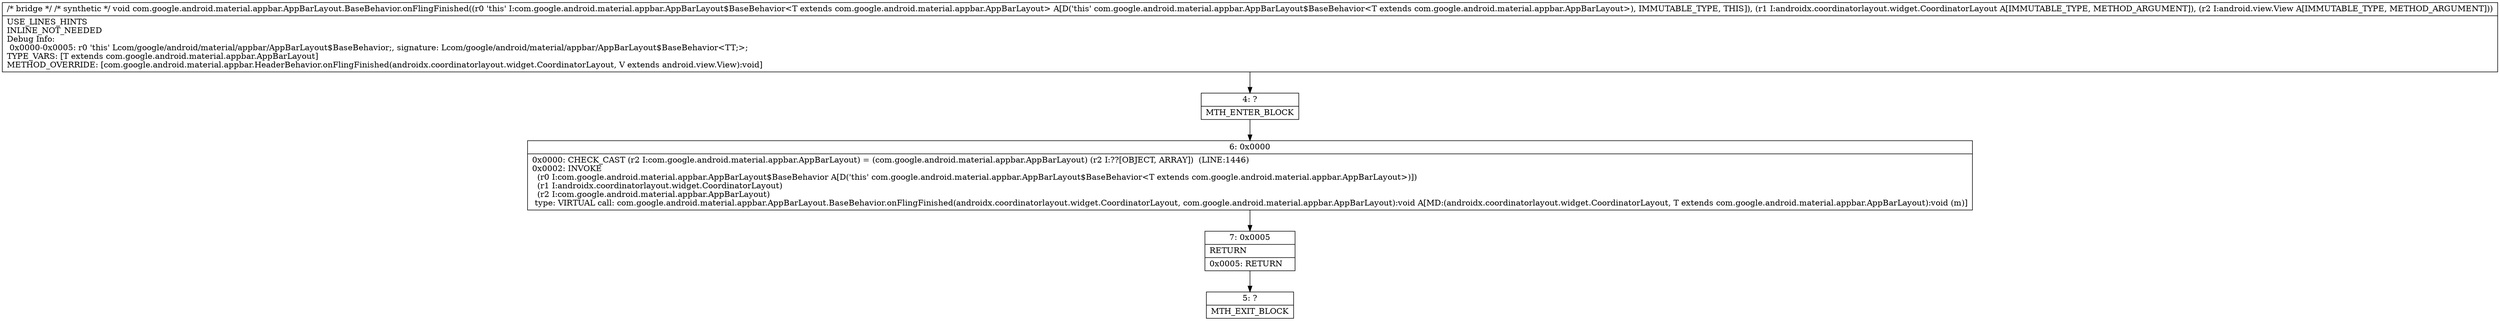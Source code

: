 digraph "CFG forcom.google.android.material.appbar.AppBarLayout.BaseBehavior.onFlingFinished(Landroidx\/coordinatorlayout\/widget\/CoordinatorLayout;Landroid\/view\/View;)V" {
Node_4 [shape=record,label="{4\:\ ?|MTH_ENTER_BLOCK\l}"];
Node_6 [shape=record,label="{6\:\ 0x0000|0x0000: CHECK_CAST (r2 I:com.google.android.material.appbar.AppBarLayout) = (com.google.android.material.appbar.AppBarLayout) (r2 I:??[OBJECT, ARRAY])  (LINE:1446)\l0x0002: INVOKE  \l  (r0 I:com.google.android.material.appbar.AppBarLayout$BaseBehavior A[D('this' com.google.android.material.appbar.AppBarLayout$BaseBehavior\<T extends com.google.android.material.appbar.AppBarLayout\>)])\l  (r1 I:androidx.coordinatorlayout.widget.CoordinatorLayout)\l  (r2 I:com.google.android.material.appbar.AppBarLayout)\l type: VIRTUAL call: com.google.android.material.appbar.AppBarLayout.BaseBehavior.onFlingFinished(androidx.coordinatorlayout.widget.CoordinatorLayout, com.google.android.material.appbar.AppBarLayout):void A[MD:(androidx.coordinatorlayout.widget.CoordinatorLayout, T extends com.google.android.material.appbar.AppBarLayout):void (m)]\l}"];
Node_7 [shape=record,label="{7\:\ 0x0005|RETURN\l|0x0005: RETURN   \l}"];
Node_5 [shape=record,label="{5\:\ ?|MTH_EXIT_BLOCK\l}"];
MethodNode[shape=record,label="{\/* bridge *\/ \/* synthetic *\/ void com.google.android.material.appbar.AppBarLayout.BaseBehavior.onFlingFinished((r0 'this' I:com.google.android.material.appbar.AppBarLayout$BaseBehavior\<T extends com.google.android.material.appbar.AppBarLayout\> A[D('this' com.google.android.material.appbar.AppBarLayout$BaseBehavior\<T extends com.google.android.material.appbar.AppBarLayout\>), IMMUTABLE_TYPE, THIS]), (r1 I:androidx.coordinatorlayout.widget.CoordinatorLayout A[IMMUTABLE_TYPE, METHOD_ARGUMENT]), (r2 I:android.view.View A[IMMUTABLE_TYPE, METHOD_ARGUMENT]))  | USE_LINES_HINTS\lINLINE_NOT_NEEDED\lDebug Info:\l  0x0000\-0x0005: r0 'this' Lcom\/google\/android\/material\/appbar\/AppBarLayout$BaseBehavior;, signature: Lcom\/google\/android\/material\/appbar\/AppBarLayout$BaseBehavior\<TT;\>;\lTYPE_VARS: [T extends com.google.android.material.appbar.AppBarLayout]\lMETHOD_OVERRIDE: [com.google.android.material.appbar.HeaderBehavior.onFlingFinished(androidx.coordinatorlayout.widget.CoordinatorLayout, V extends android.view.View):void]\l}"];
MethodNode -> Node_4;Node_4 -> Node_6;
Node_6 -> Node_7;
Node_7 -> Node_5;
}

